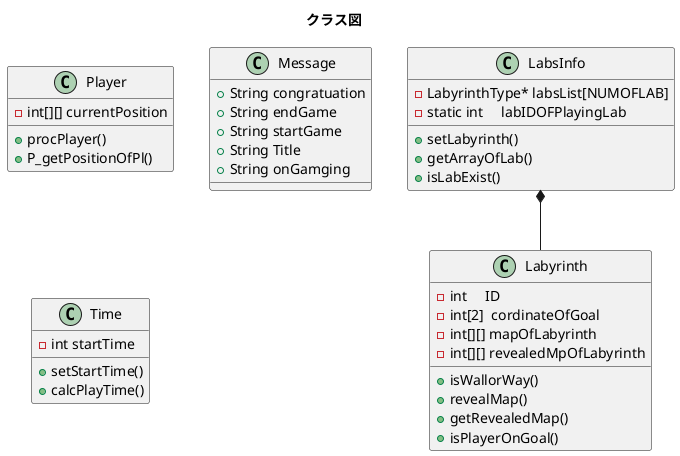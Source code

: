 @startuml
title クラス図

class Player {
    -int[][] currentPosition
    +procPlayer()
    +P_getPositionOfPl()
}
class Labyrinth {
    -int     ID
    -int[2]  cordinateOfGoal
    -int[][] mapOfLabyrinth
    -int[][] revealedMpOfLabyrinth
    
    +isWallorWay()
    +revealMap()
    +getRevealedMap()
    +isPlayerOnGoal()
}
class LabsInfo {
    -LabyrinthType* labsList[NUMOFLAB]
    -static int     labIDOFPlayingLab
    +setLabyrinth()
    +getArrayOfLab()
    +isLabExist()
}

class Message {
    +String congratuation
    +String endGame
    +String startGame
    +String Title
    +String onGamging
}
class Time {
    -int startTime
    +setStartTime()
    +calcPlayTime()
}

LabsInfo *-- Labyrinth  


@enduml
